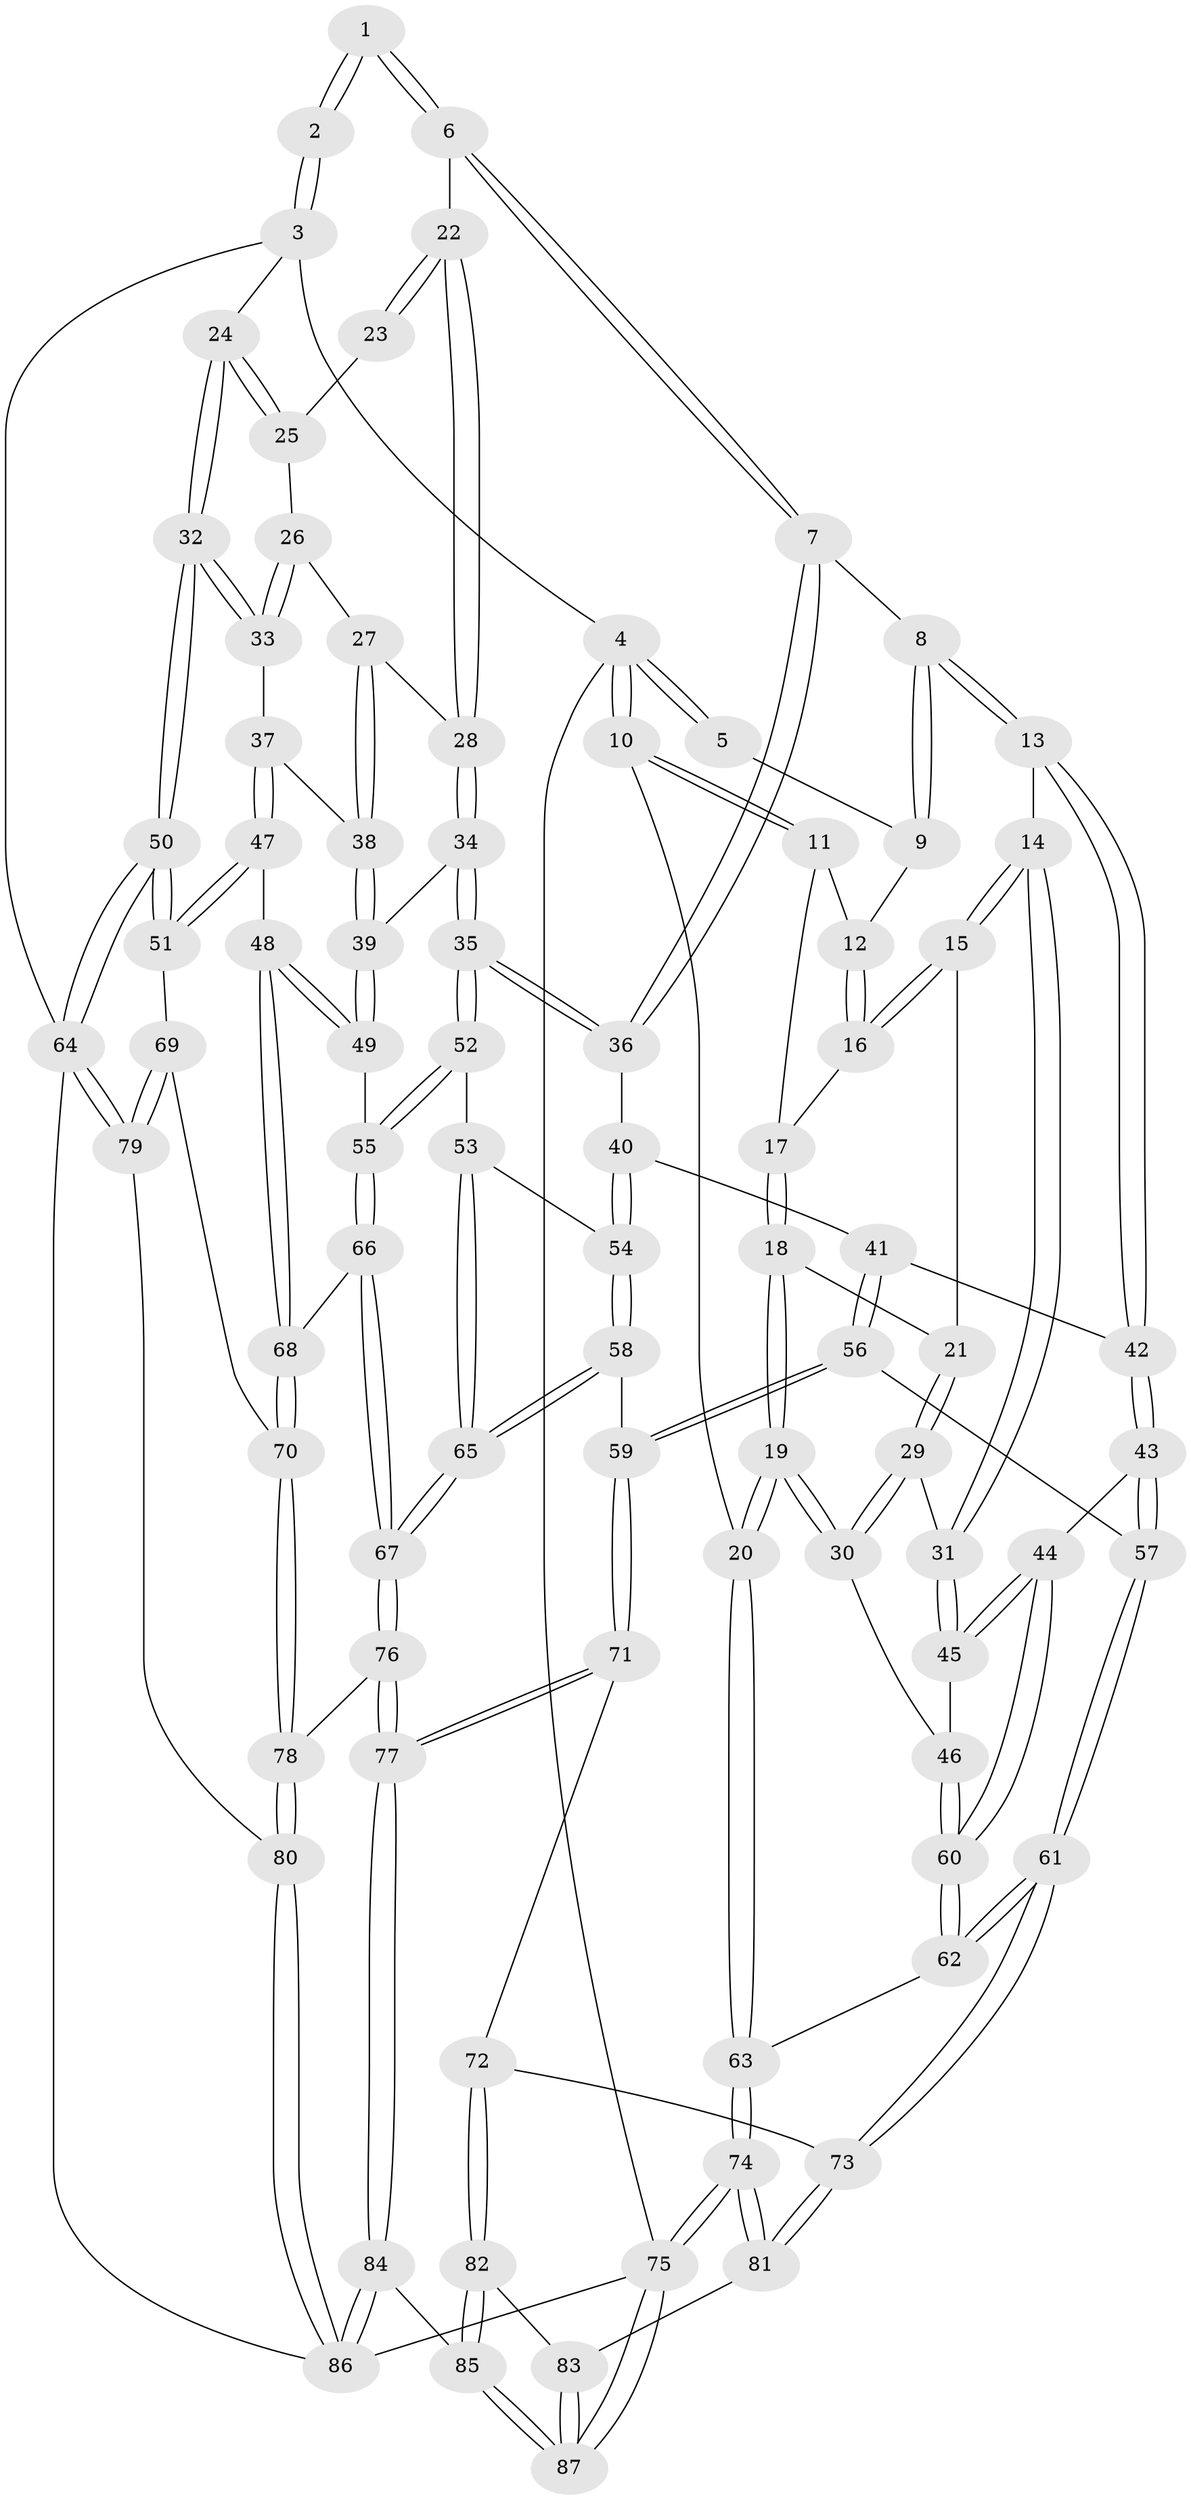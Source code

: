// coarse degree distribution, {3: 0.2962962962962963, 5: 0.2222222222222222, 4: 0.4074074074074074, 2: 0.037037037037037035, 8: 0.037037037037037035}
// Generated by graph-tools (version 1.1) at 2025/38/03/04/25 23:38:25]
// undirected, 87 vertices, 214 edges
graph export_dot {
  node [color=gray90,style=filled];
  1 [pos="+0.569733068849429+0"];
  2 [pos="+1+0"];
  3 [pos="+1+0"];
  4 [pos="+0+0"];
  5 [pos="+0.37534454370699477+0"];
  6 [pos="+0.6342580696650088+0.1780591652719937"];
  7 [pos="+0.5471433858779868+0.21947888788948533"];
  8 [pos="+0.38113358296850364+0.21499190890498887"];
  9 [pos="+0.37210505646940506+0"];
  10 [pos="+0+0"];
  11 [pos="+0+0.026919764851274793"];
  12 [pos="+0.1572037542400075+0.07924891848108567"];
  13 [pos="+0.35560715158392936+0.24269053095086648"];
  14 [pos="+0.28976876548934793+0.24968111522938696"];
  15 [pos="+0.1906363258129807+0.18017217097550112"];
  16 [pos="+0.1762365616197175+0.15757530724816268"];
  17 [pos="+0.04625788285163898+0.1638047592986376"];
  18 [pos="+0.05962235203113291+0.22249697784177613"];
  19 [pos="+0+0.3886823114079496"];
  20 [pos="+0+0.3957060510861087"];
  21 [pos="+0.09060756786413109+0.23389080932619322"];
  22 [pos="+0.6997394559278128+0.20039345057822414"];
  23 [pos="+0.8539426392322794+0.0880614952963163"];
  24 [pos="+1+0.28971441179511775"];
  25 [pos="+0.8905315223801963+0.21207992999587597"];
  26 [pos="+0.8758406943449294+0.2682867165674386"];
  27 [pos="+0.8193002585709336+0.2971967778308391"];
  28 [pos="+0.7238804261432203+0.2530352115159912"];
  29 [pos="+0.11083543022922779+0.32018533990287096"];
  30 [pos="+0+0.38821872216320547"];
  31 [pos="+0.20519931022538435+0.32842678589829755"];
  32 [pos="+1+0.3352552288513114"];
  33 [pos="+1+0.33494851753249394"];
  34 [pos="+0.7046847907422765+0.3355888217886111"];
  35 [pos="+0.6332537433962357+0.43659800335077925"];
  36 [pos="+0.5756742528600066+0.3714650338213781"];
  37 [pos="+0.8855838365175797+0.37963470199001303"];
  38 [pos="+0.8443880886210224+0.37067007256601986"];
  39 [pos="+0.8033354922318697+0.4176914258627158"];
  40 [pos="+0.43952907568263455+0.3946486025291964"];
  41 [pos="+0.4045838979823288+0.3761701638253629"];
  42 [pos="+0.3771153294126382+0.32333123681478126"];
  43 [pos="+0.2622632447337662+0.4708225488821352"];
  44 [pos="+0.22077720513039534+0.459599800460513"];
  45 [pos="+0.1943092638657848+0.4071658613728742"];
  46 [pos="+0.09028465169179234+0.44583180602850764"];
  47 [pos="+0.91219142202466+0.5038030611112158"];
  48 [pos="+0.8458876078377582+0.5226140011610158"];
  49 [pos="+0.7961079421682897+0.44783196478264864"];
  50 [pos="+1+0.5247232235708171"];
  51 [pos="+1+0.5163731697165425"];
  52 [pos="+0.6337204495666383+0.44457041732276825"];
  53 [pos="+0.5483394986428507+0.49080711338620575"];
  54 [pos="+0.5116467766924789+0.4896544608080367"];
  55 [pos="+0.6585236903757261+0.4688830774635807"];
  56 [pos="+0.3547431692536736+0.5460077325827766"];
  57 [pos="+0.34327522314442876+0.546414420484992"];
  58 [pos="+0.4382471632014535+0.5596708954572482"];
  59 [pos="+0.3920655603880849+0.5708713752148659"];
  60 [pos="+0.1447857713518449+0.5800552039121423"];
  61 [pos="+0.17074806556890276+0.6704337447758052"];
  62 [pos="+0.13768172336717738+0.6315644878242639"];
  63 [pos="+0+0.5597860499491492"];
  64 [pos="+1+0.7794531982644122"];
  65 [pos="+0.5668568871329226+0.6405070098816928"];
  66 [pos="+0.6936950495366973+0.5887705807567795"];
  67 [pos="+0.5811105466899509+0.6628145675933543"];
  68 [pos="+0.7904189259515167+0.6244607392473199"];
  69 [pos="+0.8280016951929831+0.6509668307506138"];
  70 [pos="+0.7907423450436823+0.6251422875800081"];
  71 [pos="+0.41712519133787207+0.7646477766426076"];
  72 [pos="+0.3755184779678832+0.7791959334881128"];
  73 [pos="+0.18243036163578452+0.7232581136129099"];
  74 [pos="+0+0.9937883595055136"];
  75 [pos="+0+1"];
  76 [pos="+0.546057716098379+0.7808530096883639"];
  77 [pos="+0.5381502989866724+0.7891564185334192"];
  78 [pos="+0.7195209474991673+0.7664288374141143"];
  79 [pos="+1+0.7919034364013049"];
  80 [pos="+0.8387580046447898+0.8873022242761578"];
  81 [pos="+0.11545684926818947+0.8351247066511566"];
  82 [pos="+0.3242662131745867+0.941694788397183"];
  83 [pos="+0.12422988242459006+0.8469505724838683"];
  84 [pos="+0.6272100049067478+1"];
  85 [pos="+0.36866331153239706+1"];
  86 [pos="+0.6589503065233837+1"];
  87 [pos="+0.25370670050378846+1"];
  1 -- 2;
  1 -- 2;
  1 -- 6;
  1 -- 6;
  2 -- 3;
  2 -- 3;
  3 -- 4;
  3 -- 24;
  3 -- 64;
  4 -- 5;
  4 -- 5;
  4 -- 10;
  4 -- 10;
  4 -- 75;
  5 -- 9;
  6 -- 7;
  6 -- 7;
  6 -- 22;
  7 -- 8;
  7 -- 36;
  7 -- 36;
  8 -- 9;
  8 -- 9;
  8 -- 13;
  8 -- 13;
  9 -- 12;
  10 -- 11;
  10 -- 11;
  10 -- 20;
  11 -- 12;
  11 -- 17;
  12 -- 16;
  12 -- 16;
  13 -- 14;
  13 -- 42;
  13 -- 42;
  14 -- 15;
  14 -- 15;
  14 -- 31;
  14 -- 31;
  15 -- 16;
  15 -- 16;
  15 -- 21;
  16 -- 17;
  17 -- 18;
  17 -- 18;
  18 -- 19;
  18 -- 19;
  18 -- 21;
  19 -- 20;
  19 -- 20;
  19 -- 30;
  19 -- 30;
  20 -- 63;
  20 -- 63;
  21 -- 29;
  21 -- 29;
  22 -- 23;
  22 -- 23;
  22 -- 28;
  22 -- 28;
  23 -- 25;
  24 -- 25;
  24 -- 25;
  24 -- 32;
  24 -- 32;
  25 -- 26;
  26 -- 27;
  26 -- 33;
  26 -- 33;
  27 -- 28;
  27 -- 38;
  27 -- 38;
  28 -- 34;
  28 -- 34;
  29 -- 30;
  29 -- 30;
  29 -- 31;
  30 -- 46;
  31 -- 45;
  31 -- 45;
  32 -- 33;
  32 -- 33;
  32 -- 50;
  32 -- 50;
  33 -- 37;
  34 -- 35;
  34 -- 35;
  34 -- 39;
  35 -- 36;
  35 -- 36;
  35 -- 52;
  35 -- 52;
  36 -- 40;
  37 -- 38;
  37 -- 47;
  37 -- 47;
  38 -- 39;
  38 -- 39;
  39 -- 49;
  39 -- 49;
  40 -- 41;
  40 -- 54;
  40 -- 54;
  41 -- 42;
  41 -- 56;
  41 -- 56;
  42 -- 43;
  42 -- 43;
  43 -- 44;
  43 -- 57;
  43 -- 57;
  44 -- 45;
  44 -- 45;
  44 -- 60;
  44 -- 60;
  45 -- 46;
  46 -- 60;
  46 -- 60;
  47 -- 48;
  47 -- 51;
  47 -- 51;
  48 -- 49;
  48 -- 49;
  48 -- 68;
  48 -- 68;
  49 -- 55;
  50 -- 51;
  50 -- 51;
  50 -- 64;
  50 -- 64;
  51 -- 69;
  52 -- 53;
  52 -- 55;
  52 -- 55;
  53 -- 54;
  53 -- 65;
  53 -- 65;
  54 -- 58;
  54 -- 58;
  55 -- 66;
  55 -- 66;
  56 -- 57;
  56 -- 59;
  56 -- 59;
  57 -- 61;
  57 -- 61;
  58 -- 59;
  58 -- 65;
  58 -- 65;
  59 -- 71;
  59 -- 71;
  60 -- 62;
  60 -- 62;
  61 -- 62;
  61 -- 62;
  61 -- 73;
  61 -- 73;
  62 -- 63;
  63 -- 74;
  63 -- 74;
  64 -- 79;
  64 -- 79;
  64 -- 86;
  65 -- 67;
  65 -- 67;
  66 -- 67;
  66 -- 67;
  66 -- 68;
  67 -- 76;
  67 -- 76;
  68 -- 70;
  68 -- 70;
  69 -- 70;
  69 -- 79;
  69 -- 79;
  70 -- 78;
  70 -- 78;
  71 -- 72;
  71 -- 77;
  71 -- 77;
  72 -- 73;
  72 -- 82;
  72 -- 82;
  73 -- 81;
  73 -- 81;
  74 -- 75;
  74 -- 75;
  74 -- 81;
  74 -- 81;
  75 -- 87;
  75 -- 87;
  75 -- 86;
  76 -- 77;
  76 -- 77;
  76 -- 78;
  77 -- 84;
  77 -- 84;
  78 -- 80;
  78 -- 80;
  79 -- 80;
  80 -- 86;
  80 -- 86;
  81 -- 83;
  82 -- 83;
  82 -- 85;
  82 -- 85;
  83 -- 87;
  83 -- 87;
  84 -- 85;
  84 -- 86;
  84 -- 86;
  85 -- 87;
  85 -- 87;
}
